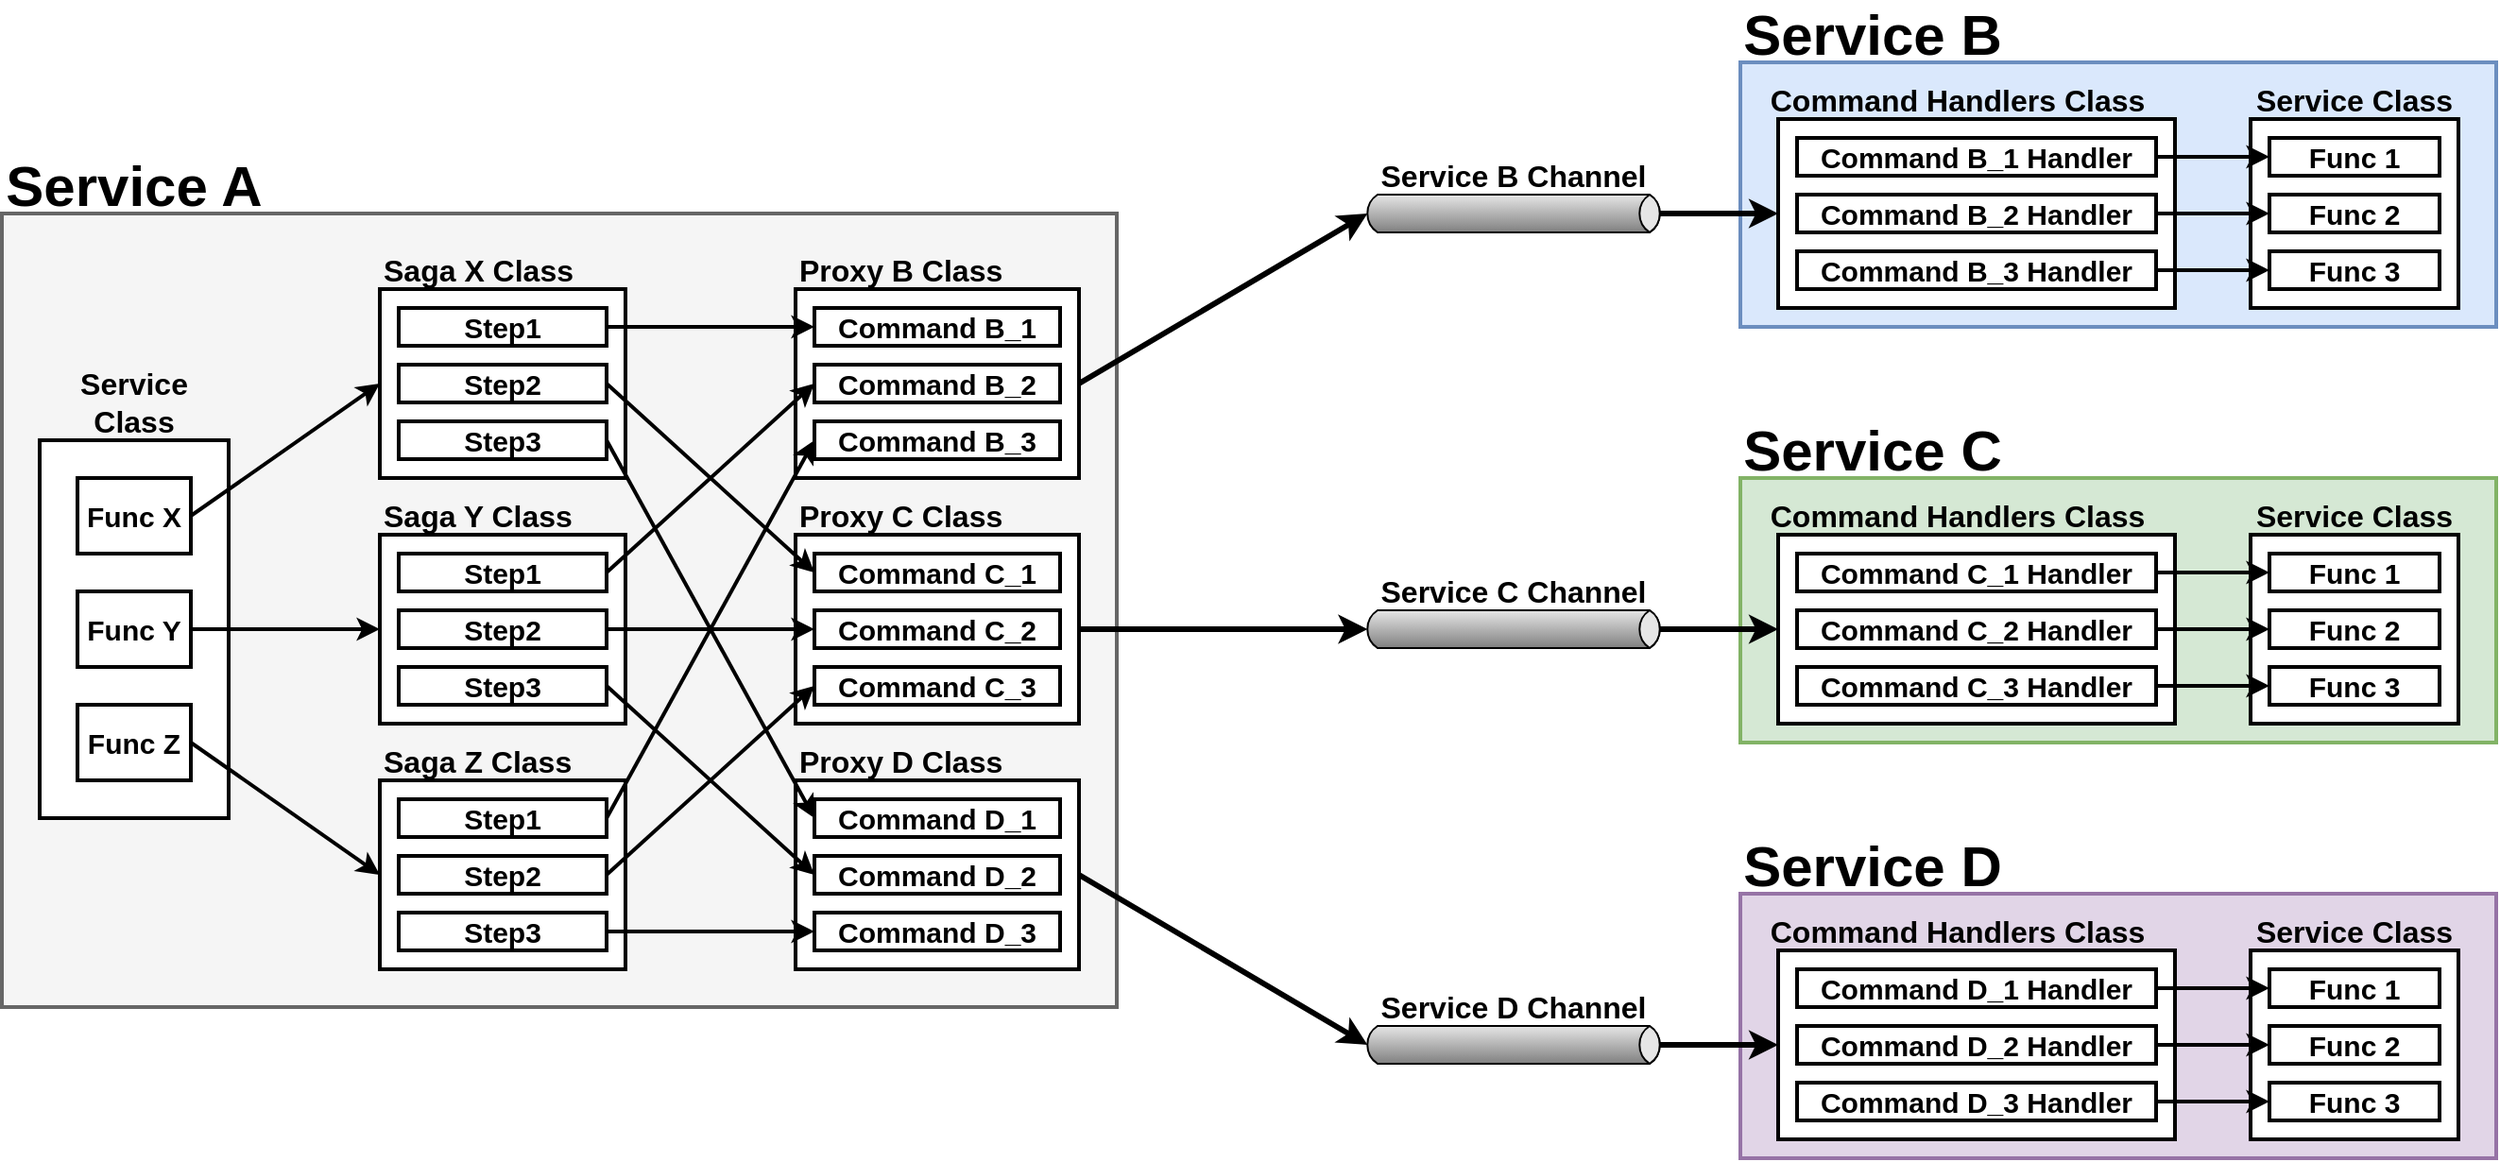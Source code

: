 <mxfile version="12.9.13" type="device"><diagram id="GZInFui61jdbsOCQoQ04" name="Page-1"><mxGraphModel dx="1302" dy="1901" grid="1" gridSize="10" guides="1" tooltips="1" connect="1" arrows="1" fold="1" page="1" pageScale="1" pageWidth="1920" pageHeight="1200" math="0" shadow="0"><root><mxCell id="0"/><mxCell id="1" parent="0"/><mxCell id="4awok9ftY_Xgayei_34J-96" value="" style="rounded=0;whiteSpace=wrap;html=1;strokeWidth=2;fillColor=#dae8fc;strokeColor=#6c8ebf;" parent="1" vertex="1"><mxGeometry x="1280" y="-20" width="400" height="140" as="geometry"/></mxCell><mxCell id="4awok9ftY_Xgayei_34J-76" value="" style="rounded=0;whiteSpace=wrap;html=1;strokeWidth=2;fillColor=#f5f5f5;strokeColor=#666666;fontColor=#333333;" parent="1" vertex="1"><mxGeometry x="360" y="60" width="590" height="420" as="geometry"/></mxCell><mxCell id="4awok9ftY_Xgayei_34J-3" value="" style="rounded=0;whiteSpace=wrap;html=1;strokeWidth=2;" parent="1" vertex="1"><mxGeometry x="380" y="180" width="100" height="200" as="geometry"/></mxCell><mxCell id="4awok9ftY_Xgayei_34J-10" value="&lt;font style=&quot;font-size: 15px&quot;&gt;&lt;b&gt;Func X&lt;/b&gt;&lt;/font&gt;" style="rounded=0;whiteSpace=wrap;html=1;strokeWidth=2;" parent="1" vertex="1"><mxGeometry x="400" y="200" width="60" height="40" as="geometry"/></mxCell><mxCell id="4awok9ftY_Xgayei_34J-11" value="&lt;font style=&quot;font-size: 15px&quot;&gt;&lt;b&gt;Func Y&lt;/b&gt;&lt;/font&gt;" style="rounded=0;whiteSpace=wrap;html=1;strokeWidth=2;" parent="1" vertex="1"><mxGeometry x="400" y="260" width="60" height="40" as="geometry"/></mxCell><mxCell id="4awok9ftY_Xgayei_34J-12" value="&lt;font style=&quot;font-size: 15px&quot;&gt;&lt;b&gt;Func Z&lt;/b&gt;&lt;/font&gt;" style="rounded=0;whiteSpace=wrap;html=1;strokeWidth=2;" parent="1" vertex="1"><mxGeometry x="400" y="320" width="60" height="40" as="geometry"/></mxCell><mxCell id="4awok9ftY_Xgayei_34J-19" value="" style="rounded=0;whiteSpace=wrap;html=1;strokeWidth=2;" parent="1" vertex="1"><mxGeometry x="560" y="100" width="130" height="100" as="geometry"/></mxCell><mxCell id="4awok9ftY_Xgayei_34J-20" value="&lt;font style=&quot;font-size: 16px&quot;&gt;&lt;b&gt;Saga X Class&lt;/b&gt;&lt;/font&gt;" style="text;html=1;strokeColor=none;fillColor=none;align=left;verticalAlign=middle;whiteSpace=wrap;rounded=0;" parent="1" vertex="1"><mxGeometry x="560" y="80" width="130" height="20" as="geometry"/></mxCell><mxCell id="4awok9ftY_Xgayei_34J-22" value="&lt;font style=&quot;font-size: 15px&quot;&gt;&lt;b&gt;Step1&lt;/b&gt;&lt;/font&gt;" style="rounded=0;whiteSpace=wrap;html=1;strokeWidth=2;" parent="1" vertex="1"><mxGeometry x="570" y="110" width="110" height="20" as="geometry"/></mxCell><mxCell id="4awok9ftY_Xgayei_34J-23" value="&lt;font style=&quot;font-size: 15px&quot;&gt;&lt;b&gt;Step2&lt;/b&gt;&lt;/font&gt;" style="rounded=0;whiteSpace=wrap;html=1;strokeWidth=2;" parent="1" vertex="1"><mxGeometry x="570" y="140" width="110" height="20" as="geometry"/></mxCell><mxCell id="4awok9ftY_Xgayei_34J-24" value="&lt;font style=&quot;font-size: 15px&quot;&gt;&lt;b&gt;Step3&lt;/b&gt;&lt;/font&gt;" style="rounded=0;whiteSpace=wrap;html=1;strokeWidth=2;" parent="1" vertex="1"><mxGeometry x="570" y="170" width="110" height="20" as="geometry"/></mxCell><mxCell id="4awok9ftY_Xgayei_34J-27" value="" style="rounded=0;whiteSpace=wrap;html=1;strokeWidth=2;" parent="1" vertex="1"><mxGeometry x="560" y="230" width="130" height="100" as="geometry"/></mxCell><mxCell id="4awok9ftY_Xgayei_34J-28" value="&lt;font style=&quot;font-size: 16px&quot;&gt;&lt;b&gt;Saga Y Class&lt;/b&gt;&lt;/font&gt;" style="text;html=1;strokeColor=none;fillColor=none;align=left;verticalAlign=middle;whiteSpace=wrap;rounded=0;" parent="1" vertex="1"><mxGeometry x="560" y="210" width="130" height="20" as="geometry"/></mxCell><mxCell id="4awok9ftY_Xgayei_34J-29" value="&lt;font style=&quot;font-size: 15px&quot;&gt;&lt;b&gt;Step1&lt;/b&gt;&lt;/font&gt;" style="rounded=0;whiteSpace=wrap;html=1;strokeWidth=2;" parent="1" vertex="1"><mxGeometry x="570" y="240" width="110" height="20" as="geometry"/></mxCell><mxCell id="4awok9ftY_Xgayei_34J-30" value="&lt;font style=&quot;font-size: 15px&quot;&gt;&lt;b&gt;Step2&lt;/b&gt;&lt;/font&gt;" style="rounded=0;whiteSpace=wrap;html=1;strokeWidth=2;" parent="1" vertex="1"><mxGeometry x="570" y="270" width="110" height="20" as="geometry"/></mxCell><mxCell id="4awok9ftY_Xgayei_34J-31" value="&lt;font style=&quot;font-size: 15px&quot;&gt;&lt;b&gt;Step3&lt;/b&gt;&lt;/font&gt;" style="rounded=0;whiteSpace=wrap;html=1;strokeWidth=2;" parent="1" vertex="1"><mxGeometry x="570" y="300" width="110" height="20" as="geometry"/></mxCell><mxCell id="4awok9ftY_Xgayei_34J-32" value="" style="rounded=0;whiteSpace=wrap;html=1;strokeWidth=2;" parent="1" vertex="1"><mxGeometry x="560" y="360" width="130" height="100" as="geometry"/></mxCell><mxCell id="4awok9ftY_Xgayei_34J-33" value="&lt;font style=&quot;font-size: 16px&quot;&gt;&lt;b&gt;Saga Z Class&lt;/b&gt;&lt;/font&gt;" style="text;html=1;strokeColor=none;fillColor=none;align=left;verticalAlign=middle;whiteSpace=wrap;rounded=0;" parent="1" vertex="1"><mxGeometry x="560" y="340" width="130" height="20" as="geometry"/></mxCell><mxCell id="4awok9ftY_Xgayei_34J-34" value="&lt;font style=&quot;font-size: 15px&quot;&gt;&lt;b&gt;Step1&lt;/b&gt;&lt;/font&gt;" style="rounded=0;whiteSpace=wrap;html=1;strokeWidth=2;" parent="1" vertex="1"><mxGeometry x="570" y="370" width="110" height="20" as="geometry"/></mxCell><mxCell id="4awok9ftY_Xgayei_34J-35" value="&lt;font style=&quot;font-size: 15px&quot;&gt;&lt;b&gt;Step2&lt;/b&gt;&lt;/font&gt;" style="rounded=0;whiteSpace=wrap;html=1;strokeWidth=2;" parent="1" vertex="1"><mxGeometry x="570" y="400" width="110" height="20" as="geometry"/></mxCell><mxCell id="4awok9ftY_Xgayei_34J-36" value="&lt;font style=&quot;font-size: 15px&quot;&gt;&lt;b&gt;Step3&lt;/b&gt;&lt;/font&gt;" style="rounded=0;whiteSpace=wrap;html=1;strokeWidth=2;" parent="1" vertex="1"><mxGeometry x="570" y="430" width="110" height="20" as="geometry"/></mxCell><mxCell id="4awok9ftY_Xgayei_34J-37" value="" style="rounded=0;whiteSpace=wrap;html=1;strokeWidth=2;" parent="1" vertex="1"><mxGeometry x="780" y="100" width="150" height="100" as="geometry"/></mxCell><mxCell id="4awok9ftY_Xgayei_34J-38" value="&lt;font style=&quot;font-size: 16px&quot;&gt;&lt;b&gt;Proxy B Class&lt;/b&gt;&lt;/font&gt;" style="text;html=1;strokeColor=none;fillColor=none;align=left;verticalAlign=middle;whiteSpace=wrap;rounded=0;" parent="1" vertex="1"><mxGeometry x="780" y="80" width="150" height="20" as="geometry"/></mxCell><mxCell id="4awok9ftY_Xgayei_34J-39" value="" style="endArrow=classic;html=1;strokeWidth=2;exitX=1;exitY=0.5;exitDx=0;exitDy=0;entryX=0;entryY=0.5;entryDx=0;entryDy=0;" parent="1" source="4awok9ftY_Xgayei_34J-10" target="4awok9ftY_Xgayei_34J-19" edge="1"><mxGeometry width="50" height="50" relative="1" as="geometry"><mxPoint x="700" y="380" as="sourcePoint"/><mxPoint x="750" y="330" as="targetPoint"/></mxGeometry></mxCell><mxCell id="4awok9ftY_Xgayei_34J-40" value="" style="endArrow=classic;html=1;exitX=1;exitY=0.5;exitDx=0;exitDy=0;strokeWidth=2;entryX=0;entryY=0.5;entryDx=0;entryDy=0;" parent="1" source="4awok9ftY_Xgayei_34J-11" target="4awok9ftY_Xgayei_34J-27" edge="1"><mxGeometry width="50" height="50" relative="1" as="geometry"><mxPoint x="930" y="380" as="sourcePoint"/><mxPoint x="490" y="330" as="targetPoint"/></mxGeometry></mxCell><mxCell id="4awok9ftY_Xgayei_34J-41" value="" style="endArrow=classic;html=1;exitX=1;exitY=0.5;exitDx=0;exitDy=0;strokeWidth=2;entryX=0;entryY=0.5;entryDx=0;entryDy=0;" parent="1" source="4awok9ftY_Xgayei_34J-12" target="4awok9ftY_Xgayei_34J-32" edge="1"><mxGeometry width="50" height="50" relative="1" as="geometry"><mxPoint x="510" y="420" as="sourcePoint"/><mxPoint x="610" y="440" as="targetPoint"/></mxGeometry></mxCell><mxCell id="4awok9ftY_Xgayei_34J-49" value="&lt;font style=&quot;font-size: 15px&quot;&gt;&lt;b&gt;Command B_1&lt;/b&gt;&lt;/font&gt;" style="rounded=0;whiteSpace=wrap;html=1;strokeWidth=2;" parent="1" vertex="1"><mxGeometry x="790" y="110" width="130" height="20" as="geometry"/></mxCell><mxCell id="4awok9ftY_Xgayei_34J-50" value="&lt;font style=&quot;font-size: 15px&quot;&gt;&lt;b&gt;Command B_2&lt;/b&gt;&lt;/font&gt;" style="rounded=0;whiteSpace=wrap;html=1;strokeWidth=2;" parent="1" vertex="1"><mxGeometry x="790" y="140" width="130" height="20" as="geometry"/></mxCell><mxCell id="4awok9ftY_Xgayei_34J-51" value="&lt;font style=&quot;font-size: 15px&quot;&gt;&lt;b&gt;Command B_3&lt;/b&gt;&lt;/font&gt;" style="rounded=0;whiteSpace=wrap;html=1;strokeWidth=2;" parent="1" vertex="1"><mxGeometry x="790" y="170" width="130" height="20" as="geometry"/></mxCell><mxCell id="4awok9ftY_Xgayei_34J-52" value="" style="rounded=0;whiteSpace=wrap;html=1;strokeWidth=2;" parent="1" vertex="1"><mxGeometry x="780" y="230" width="150" height="100" as="geometry"/></mxCell><mxCell id="4awok9ftY_Xgayei_34J-53" value="&lt;font style=&quot;font-size: 16px&quot;&gt;&lt;b&gt;Proxy C Class&lt;/b&gt;&lt;/font&gt;" style="text;html=1;strokeColor=none;fillColor=none;align=left;verticalAlign=middle;whiteSpace=wrap;rounded=0;" parent="1" vertex="1"><mxGeometry x="780" y="210" width="150" height="20" as="geometry"/></mxCell><mxCell id="4awok9ftY_Xgayei_34J-54" value="&lt;font style=&quot;font-size: 15px&quot;&gt;&lt;b&gt;Command C_1&lt;/b&gt;&lt;/font&gt;" style="rounded=0;whiteSpace=wrap;html=1;strokeWidth=2;" parent="1" vertex="1"><mxGeometry x="790" y="240" width="130" height="20" as="geometry"/></mxCell><mxCell id="4awok9ftY_Xgayei_34J-55" value="&lt;font style=&quot;font-size: 15px&quot;&gt;&lt;b&gt;Command C_2&lt;/b&gt;&lt;/font&gt;" style="rounded=0;whiteSpace=wrap;html=1;strokeWidth=2;" parent="1" vertex="1"><mxGeometry x="790" y="270" width="130" height="20" as="geometry"/></mxCell><mxCell id="4awok9ftY_Xgayei_34J-56" value="&lt;font style=&quot;font-size: 15px&quot;&gt;&lt;b&gt;Command C_3&lt;/b&gt;&lt;/font&gt;" style="rounded=0;whiteSpace=wrap;html=1;strokeWidth=2;" parent="1" vertex="1"><mxGeometry x="790" y="300" width="130" height="20" as="geometry"/></mxCell><mxCell id="4awok9ftY_Xgayei_34J-57" value="" style="rounded=0;whiteSpace=wrap;html=1;strokeWidth=2;" parent="1" vertex="1"><mxGeometry x="780" y="360" width="150" height="100" as="geometry"/></mxCell><mxCell id="4awok9ftY_Xgayei_34J-58" value="&lt;font style=&quot;font-size: 16px&quot;&gt;&lt;b&gt;Proxy D Class&lt;/b&gt;&lt;/font&gt;" style="text;html=1;strokeColor=none;fillColor=none;align=left;verticalAlign=middle;whiteSpace=wrap;rounded=0;" parent="1" vertex="1"><mxGeometry x="780" y="340" width="150" height="20" as="geometry"/></mxCell><mxCell id="4awok9ftY_Xgayei_34J-59" value="&lt;font style=&quot;font-size: 15px&quot;&gt;&lt;b&gt;Command D_1&lt;/b&gt;&lt;/font&gt;" style="rounded=0;whiteSpace=wrap;html=1;strokeWidth=2;" parent="1" vertex="1"><mxGeometry x="790" y="370" width="130" height="20" as="geometry"/></mxCell><mxCell id="4awok9ftY_Xgayei_34J-60" value="&lt;font style=&quot;font-size: 15px&quot;&gt;&lt;b&gt;Command D_2&lt;/b&gt;&lt;/font&gt;" style="rounded=0;whiteSpace=wrap;html=1;strokeWidth=2;" parent="1" vertex="1"><mxGeometry x="790" y="400" width="130" height="20" as="geometry"/></mxCell><mxCell id="4awok9ftY_Xgayei_34J-61" value="&lt;font style=&quot;font-size: 15px&quot;&gt;&lt;b&gt;Command D_3&lt;/b&gt;&lt;/font&gt;" style="rounded=0;whiteSpace=wrap;html=1;strokeWidth=2;" parent="1" vertex="1"><mxGeometry x="790" y="430" width="130" height="20" as="geometry"/></mxCell><mxCell id="4awok9ftY_Xgayei_34J-62" value="" style="endArrow=classic;html=1;strokeWidth=2;exitX=1;exitY=0.5;exitDx=0;exitDy=0;entryX=0;entryY=0.5;entryDx=0;entryDy=0;" parent="1" source="4awok9ftY_Xgayei_34J-22" target="4awok9ftY_Xgayei_34J-49" edge="1"><mxGeometry width="50" height="50" relative="1" as="geometry"><mxPoint x="700" y="380" as="sourcePoint"/><mxPoint x="750" y="330" as="targetPoint"/></mxGeometry></mxCell><mxCell id="4awok9ftY_Xgayei_34J-68" value="" style="endArrow=classic;html=1;strokeWidth=2;exitX=1;exitY=0.5;exitDx=0;exitDy=0;entryX=0;entryY=0.5;entryDx=0;entryDy=0;" parent="1" source="4awok9ftY_Xgayei_34J-23" target="4awok9ftY_Xgayei_34J-54" edge="1"><mxGeometry width="50" height="50" relative="1" as="geometry"><mxPoint x="730" y="310" as="sourcePoint"/><mxPoint x="840" y="310" as="targetPoint"/></mxGeometry></mxCell><mxCell id="4awok9ftY_Xgayei_34J-69" value="" style="endArrow=classic;html=1;strokeWidth=2;exitX=1;exitY=0.5;exitDx=0;exitDy=0;entryX=0;entryY=0.5;entryDx=0;entryDy=0;" parent="1" source="4awok9ftY_Xgayei_34J-24" target="4awok9ftY_Xgayei_34J-59" edge="1"><mxGeometry width="50" height="50" relative="1" as="geometry"><mxPoint x="710" y="560" as="sourcePoint"/><mxPoint x="820" y="660" as="targetPoint"/></mxGeometry></mxCell><mxCell id="4awok9ftY_Xgayei_34J-70" value="" style="endArrow=classic;html=1;strokeWidth=2;exitX=1;exitY=0.5;exitDx=0;exitDy=0;entryX=0;entryY=0.5;entryDx=0;entryDy=0;" parent="1" source="4awok9ftY_Xgayei_34J-29" target="4awok9ftY_Xgayei_34J-50" edge="1"><mxGeometry width="50" height="50" relative="1" as="geometry"><mxPoint x="700" y="380" as="sourcePoint"/><mxPoint x="750" y="330" as="targetPoint"/></mxGeometry></mxCell><mxCell id="4awok9ftY_Xgayei_34J-71" value="" style="endArrow=classic;html=1;strokeWidth=2;exitX=1;exitY=0.5;exitDx=0;exitDy=0;entryX=0;entryY=0.5;entryDx=0;entryDy=0;" parent="1" source="4awok9ftY_Xgayei_34J-30" target="4awok9ftY_Xgayei_34J-55" edge="1"><mxGeometry width="50" height="50" relative="1" as="geometry"><mxPoint x="700" y="380" as="sourcePoint"/><mxPoint x="750" y="330" as="targetPoint"/></mxGeometry></mxCell><mxCell id="4awok9ftY_Xgayei_34J-72" value="" style="endArrow=classic;html=1;strokeWidth=2;exitX=1;exitY=0.5;exitDx=0;exitDy=0;entryX=0;entryY=0.5;entryDx=0;entryDy=0;" parent="1" source="4awok9ftY_Xgayei_34J-31" target="4awok9ftY_Xgayei_34J-60" edge="1"><mxGeometry width="50" height="50" relative="1" as="geometry"><mxPoint x="730" y="460" as="sourcePoint"/><mxPoint x="730" y="470" as="targetPoint"/></mxGeometry></mxCell><mxCell id="4awok9ftY_Xgayei_34J-73" value="" style="endArrow=classic;html=1;strokeWidth=2;exitX=1;exitY=0.5;exitDx=0;exitDy=0;entryX=0;entryY=0.5;entryDx=0;entryDy=0;" parent="1" source="4awok9ftY_Xgayei_34J-34" target="4awok9ftY_Xgayei_34J-51" edge="1"><mxGeometry width="50" height="50" relative="1" as="geometry"><mxPoint x="700" y="380" as="sourcePoint"/><mxPoint x="750" y="330" as="targetPoint"/></mxGeometry></mxCell><mxCell id="4awok9ftY_Xgayei_34J-74" value="" style="endArrow=classic;html=1;strokeWidth=2;exitX=1;exitY=0.5;exitDx=0;exitDy=0;entryX=0;entryY=0.5;entryDx=0;entryDy=0;" parent="1" source="4awok9ftY_Xgayei_34J-35" target="4awok9ftY_Xgayei_34J-56" edge="1"><mxGeometry width="50" height="50" relative="1" as="geometry"><mxPoint x="700" y="380" as="sourcePoint"/><mxPoint x="750" y="330" as="targetPoint"/></mxGeometry></mxCell><mxCell id="4awok9ftY_Xgayei_34J-75" value="" style="endArrow=classic;html=1;strokeWidth=2;exitX=1;exitY=0.5;exitDx=0;exitDy=0;entryX=0;entryY=0.5;entryDx=0;entryDy=0;" parent="1" source="4awok9ftY_Xgayei_34J-36" target="4awok9ftY_Xgayei_34J-61" edge="1"><mxGeometry width="50" height="50" relative="1" as="geometry"><mxPoint x="700" y="380" as="sourcePoint"/><mxPoint x="750" y="330" as="targetPoint"/></mxGeometry></mxCell><mxCell id="4awok9ftY_Xgayei_34J-80" value="" style="strokeWidth=1;outlineConnect=0;dashed=0;align=center;html=1;fontSize=8;shape=mxgraph.eip.messageChannel;verticalLabelPosition=bottom;labelBackgroundColor=#ffffff;verticalAlign=top;" parent="1" vertex="1"><mxGeometry x="1080" y="50" width="160" height="20" as="geometry"/></mxCell><mxCell id="4awok9ftY_Xgayei_34J-81" value="&lt;font style=&quot;font-size: 16px&quot;&gt;&lt;b&gt;Service B Channel&lt;/b&gt;&lt;/font&gt;" style="text;html=1;strokeColor=none;fillColor=none;align=center;verticalAlign=middle;whiteSpace=wrap;rounded=0;" parent="1" vertex="1"><mxGeometry x="1080" y="30" width="160" height="20" as="geometry"/></mxCell><mxCell id="4awok9ftY_Xgayei_34J-82" value="" style="strokeWidth=1;outlineConnect=0;dashed=0;align=center;html=1;fontSize=8;shape=mxgraph.eip.messageChannel;verticalLabelPosition=bottom;labelBackgroundColor=#ffffff;verticalAlign=top;" parent="1" vertex="1"><mxGeometry x="1080" y="270" width="160" height="20" as="geometry"/></mxCell><mxCell id="4awok9ftY_Xgayei_34J-83" value="&lt;font style=&quot;font-size: 16px&quot;&gt;&lt;b&gt;Service C Channel&lt;/b&gt;&lt;/font&gt;" style="text;html=1;strokeColor=none;fillColor=none;align=center;verticalAlign=middle;whiteSpace=wrap;rounded=0;" parent="1" vertex="1"><mxGeometry x="1080" y="250" width="160" height="20" as="geometry"/></mxCell><mxCell id="4awok9ftY_Xgayei_34J-84" value="&lt;font size=&quot;1&quot;&gt;&lt;b style=&quot;font-size: 30px&quot;&gt;Service A&lt;/b&gt;&lt;/font&gt;" style="text;html=1;strokeColor=none;fillColor=none;align=center;verticalAlign=middle;whiteSpace=wrap;rounded=0;" parent="1" vertex="1"><mxGeometry x="360" y="30" width="140" height="30" as="geometry"/></mxCell><mxCell id="4awok9ftY_Xgayei_34J-85" value="" style="strokeWidth=1;outlineConnect=0;dashed=0;align=center;html=1;fontSize=8;shape=mxgraph.eip.messageChannel;verticalLabelPosition=bottom;labelBackgroundColor=#ffffff;verticalAlign=top;" parent="1" vertex="1"><mxGeometry x="1080" y="490" width="160" height="20" as="geometry"/></mxCell><mxCell id="4awok9ftY_Xgayei_34J-86" value="&lt;font style=&quot;font-size: 16px&quot;&gt;&lt;b&gt;Service D Channel&lt;/b&gt;&lt;/font&gt;" style="text;html=1;strokeColor=none;fillColor=none;align=center;verticalAlign=middle;whiteSpace=wrap;rounded=0;" parent="1" vertex="1"><mxGeometry x="1080" y="470" width="160" height="20" as="geometry"/></mxCell><mxCell id="4awok9ftY_Xgayei_34J-87" value="" style="endArrow=classic;html=1;strokeWidth=3;exitX=1;exitY=0.5;exitDx=0;exitDy=0;entryX=0;entryY=0.5;entryDx=2.7;entryDy=0;entryPerimeter=0;" parent="1" source="4awok9ftY_Xgayei_34J-37" target="4awok9ftY_Xgayei_34J-80" edge="1"><mxGeometry width="50" height="50" relative="1" as="geometry"><mxPoint x="1190" y="220" as="sourcePoint"/><mxPoint x="1240" y="170" as="targetPoint"/></mxGeometry></mxCell><mxCell id="4awok9ftY_Xgayei_34J-88" value="" style="endArrow=classic;html=1;strokeWidth=3;exitX=1;exitY=0.5;exitDx=0;exitDy=0;entryX=0;entryY=0.5;entryDx=2.7;entryDy=0;entryPerimeter=0;" parent="1" source="4awok9ftY_Xgayei_34J-52" target="4awok9ftY_Xgayei_34J-82" edge="1"><mxGeometry width="50" height="50" relative="1" as="geometry"><mxPoint x="1310" y="310" as="sourcePoint"/><mxPoint x="1402.7" y="310" as="targetPoint"/></mxGeometry></mxCell><mxCell id="4awok9ftY_Xgayei_34J-89" value="" style="endArrow=classic;html=1;strokeWidth=3;exitX=1;exitY=0.5;exitDx=0;exitDy=0;entryX=0;entryY=0.5;entryDx=2.7;entryDy=0;entryPerimeter=0;" parent="1" source="4awok9ftY_Xgayei_34J-57" target="4awok9ftY_Xgayei_34J-85" edge="1"><mxGeometry width="50" height="50" relative="1" as="geometry"><mxPoint x="1090" y="350" as="sourcePoint"/><mxPoint x="1182.7" y="350" as="targetPoint"/></mxGeometry></mxCell><mxCell id="4awok9ftY_Xgayei_34J-91" value="" style="rounded=0;whiteSpace=wrap;html=1;strokeWidth=2;" parent="1" vertex="1"><mxGeometry x="1300" y="10" width="210" height="100" as="geometry"/></mxCell><mxCell id="4awok9ftY_Xgayei_34J-92" value="&lt;font style=&quot;font-size: 15px&quot;&gt;&lt;b&gt;Command B_1 Handler&lt;/b&gt;&lt;/font&gt;" style="rounded=0;whiteSpace=wrap;html=1;strokeWidth=2;" parent="1" vertex="1"><mxGeometry x="1310" y="20" width="190" height="20" as="geometry"/></mxCell><mxCell id="4awok9ftY_Xgayei_34J-93" value="&lt;font style=&quot;font-size: 15px&quot;&gt;&lt;b&gt;Command B_2 Handler&lt;/b&gt;&lt;/font&gt;" style="rounded=0;whiteSpace=wrap;html=1;strokeWidth=2;" parent="1" vertex="1"><mxGeometry x="1310" y="50" width="190" height="20" as="geometry"/></mxCell><mxCell id="4awok9ftY_Xgayei_34J-94" value="&lt;font style=&quot;font-size: 15px&quot;&gt;&lt;b&gt;Command B_3 Handler&lt;/b&gt;&lt;/font&gt;" style="rounded=0;whiteSpace=wrap;html=1;strokeWidth=2;" parent="1" vertex="1"><mxGeometry x="1310" y="80" width="190" height="20" as="geometry"/></mxCell><mxCell id="4awok9ftY_Xgayei_34J-95" value="&lt;font style=&quot;font-size: 16px&quot;&gt;&lt;b&gt;Command Handlers Class&lt;/b&gt;&lt;/font&gt;" style="text;html=1;strokeColor=none;fillColor=none;align=center;verticalAlign=middle;whiteSpace=wrap;rounded=0;" parent="1" vertex="1"><mxGeometry x="1290" y="-10" width="210" height="20" as="geometry"/></mxCell><mxCell id="4awok9ftY_Xgayei_34J-97" value="&lt;font size=&quot;1&quot;&gt;&lt;b style=&quot;font-size: 30px&quot;&gt;Service B&lt;/b&gt;&lt;/font&gt;" style="text;html=1;strokeColor=none;fillColor=none;align=center;verticalAlign=middle;whiteSpace=wrap;rounded=0;" parent="1" vertex="1"><mxGeometry x="1280" y="-50" width="140" height="30" as="geometry"/></mxCell><mxCell id="4awok9ftY_Xgayei_34J-98" value="" style="rounded=0;whiteSpace=wrap;html=1;strokeWidth=2;" parent="1" vertex="1"><mxGeometry x="1550" y="10" width="110" height="100" as="geometry"/></mxCell><mxCell id="4awok9ftY_Xgayei_34J-99" value="&lt;font style=&quot;font-size: 16px&quot;&gt;&lt;b&gt;Service Class&lt;/b&gt;&lt;/font&gt;" style="text;html=1;strokeColor=none;fillColor=none;align=center;verticalAlign=middle;whiteSpace=wrap;rounded=0;" parent="1" vertex="1"><mxGeometry x="1550" y="-10" width="110" height="20" as="geometry"/></mxCell><mxCell id="4awok9ftY_Xgayei_34J-100" value="&lt;font style=&quot;font-size: 16px&quot;&gt;&lt;b&gt;Service&lt;br&gt;Class&lt;/b&gt;&lt;/font&gt;" style="text;html=1;strokeColor=none;fillColor=none;align=center;verticalAlign=middle;whiteSpace=wrap;rounded=0;" parent="1" vertex="1"><mxGeometry x="390" y="140" width="80" height="40" as="geometry"/></mxCell><mxCell id="4awok9ftY_Xgayei_34J-101" value="&lt;font style=&quot;font-size: 15px&quot;&gt;&lt;b&gt;Func 1&lt;/b&gt;&lt;/font&gt;" style="rounded=0;whiteSpace=wrap;html=1;strokeWidth=2;" parent="1" vertex="1"><mxGeometry x="1560" y="20" width="90" height="20" as="geometry"/></mxCell><mxCell id="4awok9ftY_Xgayei_34J-102" value="&lt;font style=&quot;font-size: 15px&quot;&gt;&lt;b&gt;Func 2&lt;/b&gt;&lt;/font&gt;" style="rounded=0;whiteSpace=wrap;html=1;strokeWidth=2;" parent="1" vertex="1"><mxGeometry x="1560" y="50" width="90" height="20" as="geometry"/></mxCell><mxCell id="4awok9ftY_Xgayei_34J-103" value="&lt;font style=&quot;font-size: 15px&quot;&gt;&lt;b&gt;Func 3&lt;/b&gt;&lt;/font&gt;" style="rounded=0;whiteSpace=wrap;html=1;strokeWidth=2;" parent="1" vertex="1"><mxGeometry x="1560" y="80" width="90" height="20" as="geometry"/></mxCell><mxCell id="4awok9ftY_Xgayei_34J-105" value="" style="rounded=0;whiteSpace=wrap;html=1;strokeWidth=2;fillColor=#d5e8d4;strokeColor=#82b366;" parent="1" vertex="1"><mxGeometry x="1280" y="200" width="400" height="140" as="geometry"/></mxCell><mxCell id="4awok9ftY_Xgayei_34J-106" value="" style="rounded=0;whiteSpace=wrap;html=1;strokeWidth=2;" parent="1" vertex="1"><mxGeometry x="1300" y="230" width="210" height="100" as="geometry"/></mxCell><mxCell id="4awok9ftY_Xgayei_34J-107" value="&lt;font style=&quot;font-size: 15px&quot;&gt;&lt;b&gt;Command C_1 Handler&lt;/b&gt;&lt;/font&gt;" style="rounded=0;whiteSpace=wrap;html=1;strokeWidth=2;" parent="1" vertex="1"><mxGeometry x="1310" y="240" width="190" height="20" as="geometry"/></mxCell><mxCell id="4awok9ftY_Xgayei_34J-108" value="&lt;font style=&quot;font-size: 15px&quot;&gt;&lt;b&gt;Command C_2 Handler&lt;/b&gt;&lt;/font&gt;" style="rounded=0;whiteSpace=wrap;html=1;strokeWidth=2;" parent="1" vertex="1"><mxGeometry x="1310" y="270" width="190" height="20" as="geometry"/></mxCell><mxCell id="4awok9ftY_Xgayei_34J-109" value="&lt;font style=&quot;font-size: 15px&quot;&gt;&lt;b&gt;Command C_3 Handler&lt;/b&gt;&lt;/font&gt;" style="rounded=0;whiteSpace=wrap;html=1;strokeWidth=2;" parent="1" vertex="1"><mxGeometry x="1310" y="300" width="190" height="20" as="geometry"/></mxCell><mxCell id="4awok9ftY_Xgayei_34J-110" value="&lt;font style=&quot;font-size: 16px&quot;&gt;&lt;b&gt;Command Handlers Class&lt;/b&gt;&lt;/font&gt;" style="text;html=1;strokeColor=none;fillColor=none;align=center;verticalAlign=middle;whiteSpace=wrap;rounded=0;" parent="1" vertex="1"><mxGeometry x="1290" y="210" width="210" height="20" as="geometry"/></mxCell><mxCell id="4awok9ftY_Xgayei_34J-111" value="&lt;font size=&quot;1&quot;&gt;&lt;b style=&quot;font-size: 30px&quot;&gt;Service C&lt;/b&gt;&lt;/font&gt;" style="text;html=1;strokeColor=none;fillColor=none;align=center;verticalAlign=middle;whiteSpace=wrap;rounded=0;" parent="1" vertex="1"><mxGeometry x="1280" y="170" width="140" height="30" as="geometry"/></mxCell><mxCell id="4awok9ftY_Xgayei_34J-112" value="" style="rounded=0;whiteSpace=wrap;html=1;strokeWidth=2;" parent="1" vertex="1"><mxGeometry x="1550" y="230" width="110" height="100" as="geometry"/></mxCell><mxCell id="4awok9ftY_Xgayei_34J-113" value="&lt;font style=&quot;font-size: 16px&quot;&gt;&lt;b&gt;Service Class&lt;/b&gt;&lt;/font&gt;" style="text;html=1;strokeColor=none;fillColor=none;align=center;verticalAlign=middle;whiteSpace=wrap;rounded=0;" parent="1" vertex="1"><mxGeometry x="1550" y="210" width="110" height="20" as="geometry"/></mxCell><mxCell id="4awok9ftY_Xgayei_34J-114" value="&lt;font style=&quot;font-size: 15px&quot;&gt;&lt;b&gt;Func 1&lt;/b&gt;&lt;/font&gt;" style="rounded=0;whiteSpace=wrap;html=1;strokeWidth=2;" parent="1" vertex="1"><mxGeometry x="1560" y="240" width="90" height="20" as="geometry"/></mxCell><mxCell id="4awok9ftY_Xgayei_34J-115" value="&lt;font style=&quot;font-size: 15px&quot;&gt;&lt;b&gt;Func 2&lt;/b&gt;&lt;/font&gt;" style="rounded=0;whiteSpace=wrap;html=1;strokeWidth=2;" parent="1" vertex="1"><mxGeometry x="1560" y="270" width="90" height="20" as="geometry"/></mxCell><mxCell id="4awok9ftY_Xgayei_34J-116" value="&lt;font style=&quot;font-size: 15px&quot;&gt;&lt;b&gt;Func 3&lt;/b&gt;&lt;/font&gt;" style="rounded=0;whiteSpace=wrap;html=1;strokeWidth=2;" parent="1" vertex="1"><mxGeometry x="1560" y="300" width="90" height="20" as="geometry"/></mxCell><mxCell id="4awok9ftY_Xgayei_34J-117" value="" style="rounded=0;whiteSpace=wrap;html=1;strokeWidth=2;fillColor=#e1d5e7;strokeColor=#9673a6;" parent="1" vertex="1"><mxGeometry x="1280" y="420" width="400" height="140" as="geometry"/></mxCell><mxCell id="4awok9ftY_Xgayei_34J-118" value="" style="rounded=0;whiteSpace=wrap;html=1;strokeWidth=2;" parent="1" vertex="1"><mxGeometry x="1300" y="450" width="210" height="100" as="geometry"/></mxCell><mxCell id="4awok9ftY_Xgayei_34J-119" value="&lt;font style=&quot;font-size: 15px&quot;&gt;&lt;b&gt;Command D_1 Handler&lt;/b&gt;&lt;/font&gt;" style="rounded=0;whiteSpace=wrap;html=1;strokeWidth=2;" parent="1" vertex="1"><mxGeometry x="1310" y="460" width="190" height="20" as="geometry"/></mxCell><mxCell id="4awok9ftY_Xgayei_34J-120" value="&lt;font style=&quot;font-size: 15px&quot;&gt;&lt;b&gt;Command D_2 Handler&lt;/b&gt;&lt;/font&gt;" style="rounded=0;whiteSpace=wrap;html=1;strokeWidth=2;" parent="1" vertex="1"><mxGeometry x="1310" y="490" width="190" height="20" as="geometry"/></mxCell><mxCell id="4awok9ftY_Xgayei_34J-121" value="&lt;font style=&quot;font-size: 15px&quot;&gt;&lt;b&gt;Command D_3 Handler&lt;/b&gt;&lt;/font&gt;" style="rounded=0;whiteSpace=wrap;html=1;strokeWidth=2;" parent="1" vertex="1"><mxGeometry x="1310" y="520" width="190" height="20" as="geometry"/></mxCell><mxCell id="4awok9ftY_Xgayei_34J-122" value="&lt;font style=&quot;font-size: 16px&quot;&gt;&lt;b&gt;Command Handlers Class&lt;/b&gt;&lt;/font&gt;" style="text;html=1;strokeColor=none;fillColor=none;align=center;verticalAlign=middle;whiteSpace=wrap;rounded=0;" parent="1" vertex="1"><mxGeometry x="1290" y="430" width="210" height="20" as="geometry"/></mxCell><mxCell id="4awok9ftY_Xgayei_34J-123" value="&lt;font size=&quot;1&quot;&gt;&lt;b style=&quot;font-size: 30px&quot;&gt;Service D&lt;/b&gt;&lt;/font&gt;" style="text;html=1;strokeColor=none;fillColor=none;align=center;verticalAlign=middle;whiteSpace=wrap;rounded=0;" parent="1" vertex="1"><mxGeometry x="1280" y="390" width="140" height="30" as="geometry"/></mxCell><mxCell id="4awok9ftY_Xgayei_34J-124" value="" style="rounded=0;whiteSpace=wrap;html=1;strokeWidth=2;" parent="1" vertex="1"><mxGeometry x="1550" y="450" width="110" height="100" as="geometry"/></mxCell><mxCell id="4awok9ftY_Xgayei_34J-125" value="&lt;font style=&quot;font-size: 16px&quot;&gt;&lt;b&gt;Service Class&lt;/b&gt;&lt;/font&gt;" style="text;html=1;strokeColor=none;fillColor=none;align=center;verticalAlign=middle;whiteSpace=wrap;rounded=0;" parent="1" vertex="1"><mxGeometry x="1550" y="430" width="110" height="20" as="geometry"/></mxCell><mxCell id="4awok9ftY_Xgayei_34J-126" value="&lt;font style=&quot;font-size: 15px&quot;&gt;&lt;b&gt;Func 1&lt;/b&gt;&lt;/font&gt;" style="rounded=0;whiteSpace=wrap;html=1;strokeWidth=2;" parent="1" vertex="1"><mxGeometry x="1560" y="460" width="90" height="20" as="geometry"/></mxCell><mxCell id="4awok9ftY_Xgayei_34J-127" value="&lt;font style=&quot;font-size: 15px&quot;&gt;&lt;b&gt;Func 2&lt;/b&gt;&lt;/font&gt;" style="rounded=0;whiteSpace=wrap;html=1;strokeWidth=2;" parent="1" vertex="1"><mxGeometry x="1560" y="490" width="90" height="20" as="geometry"/></mxCell><mxCell id="4awok9ftY_Xgayei_34J-128" value="&lt;font style=&quot;font-size: 15px&quot;&gt;&lt;b&gt;Func 3&lt;/b&gt;&lt;/font&gt;" style="rounded=0;whiteSpace=wrap;html=1;strokeWidth=2;" parent="1" vertex="1"><mxGeometry x="1560" y="520" width="90" height="20" as="geometry"/></mxCell><mxCell id="4awok9ftY_Xgayei_34J-129" value="" style="endArrow=classic;html=1;strokeWidth=2;entryX=0;entryY=0.5;entryDx=0;entryDy=0;exitX=1;exitY=0.5;exitDx=0;exitDy=0;" parent="1" source="4awok9ftY_Xgayei_34J-92" target="4awok9ftY_Xgayei_34J-101" edge="1"><mxGeometry width="50" height="50" relative="1" as="geometry"><mxPoint x="1230" y="310" as="sourcePoint"/><mxPoint x="1280" y="260" as="targetPoint"/></mxGeometry></mxCell><mxCell id="4awok9ftY_Xgayei_34J-130" value="" style="endArrow=classic;html=1;strokeWidth=2;entryX=0;entryY=0.5;entryDx=0;entryDy=0;exitX=1;exitY=0.5;exitDx=0;exitDy=0;" parent="1" source="4awok9ftY_Xgayei_34J-93" target="4awok9ftY_Xgayei_34J-102" edge="1"><mxGeometry width="50" height="50" relative="1" as="geometry"><mxPoint x="1380" y="310" as="sourcePoint"/><mxPoint x="1430" y="260" as="targetPoint"/></mxGeometry></mxCell><mxCell id="4awok9ftY_Xgayei_34J-131" value="" style="endArrow=classic;html=1;strokeWidth=2;entryX=0;entryY=0.5;entryDx=0;entryDy=0;exitX=1;exitY=0.5;exitDx=0;exitDy=0;" parent="1" source="4awok9ftY_Xgayei_34J-94" target="4awok9ftY_Xgayei_34J-103" edge="1"><mxGeometry width="50" height="50" relative="1" as="geometry"><mxPoint x="1380" y="310" as="sourcePoint"/><mxPoint x="1430" y="260" as="targetPoint"/></mxGeometry></mxCell><mxCell id="4awok9ftY_Xgayei_34J-132" value="" style="endArrow=classic;html=1;strokeWidth=2;entryX=0;entryY=0.5;entryDx=0;entryDy=0;exitX=1;exitY=0.5;exitDx=0;exitDy=0;" parent="1" source="4awok9ftY_Xgayei_34J-107" target="4awok9ftY_Xgayei_34J-114" edge="1"><mxGeometry width="50" height="50" relative="1" as="geometry"><mxPoint x="1410" y="310" as="sourcePoint"/><mxPoint x="1460" y="260" as="targetPoint"/></mxGeometry></mxCell><mxCell id="4awok9ftY_Xgayei_34J-133" value="" style="endArrow=classic;html=1;strokeWidth=2;entryX=0;entryY=0.5;entryDx=0;entryDy=0;exitX=1;exitY=0.5;exitDx=0;exitDy=0;" parent="1" source="4awok9ftY_Xgayei_34J-108" target="4awok9ftY_Xgayei_34J-115" edge="1"><mxGeometry width="50" height="50" relative="1" as="geometry"><mxPoint x="1410" y="310" as="sourcePoint"/><mxPoint x="1460" y="260" as="targetPoint"/></mxGeometry></mxCell><mxCell id="4awok9ftY_Xgayei_34J-134" value="" style="endArrow=classic;html=1;strokeWidth=2;entryX=0;entryY=0.5;entryDx=0;entryDy=0;exitX=1;exitY=0.5;exitDx=0;exitDy=0;" parent="1" source="4awok9ftY_Xgayei_34J-109" target="4awok9ftY_Xgayei_34J-116" edge="1"><mxGeometry width="50" height="50" relative="1" as="geometry"><mxPoint x="1500" y="390" as="sourcePoint"/><mxPoint x="1460" y="260" as="targetPoint"/></mxGeometry></mxCell><mxCell id="4awok9ftY_Xgayei_34J-135" value="" style="endArrow=classic;html=1;strokeWidth=2;entryX=0;entryY=0.5;entryDx=0;entryDy=0;exitX=1;exitY=0.5;exitDx=0;exitDy=0;" parent="1" source="4awok9ftY_Xgayei_34J-119" target="4awok9ftY_Xgayei_34J-126" edge="1"><mxGeometry width="50" height="50" relative="1" as="geometry"><mxPoint x="1410" y="310" as="sourcePoint"/><mxPoint x="1460" y="260" as="targetPoint"/></mxGeometry></mxCell><mxCell id="4awok9ftY_Xgayei_34J-136" value="" style="endArrow=classic;html=1;strokeWidth=2;entryX=0;entryY=0.5;entryDx=0;entryDy=0;exitX=1;exitY=0.5;exitDx=0;exitDy=0;" parent="1" source="4awok9ftY_Xgayei_34J-120" target="4awok9ftY_Xgayei_34J-127" edge="1"><mxGeometry width="50" height="50" relative="1" as="geometry"><mxPoint x="1410" y="310" as="sourcePoint"/><mxPoint x="1460" y="260" as="targetPoint"/></mxGeometry></mxCell><mxCell id="4awok9ftY_Xgayei_34J-137" value="" style="endArrow=classic;html=1;strokeWidth=2;exitX=1;exitY=0.5;exitDx=0;exitDy=0;entryX=0;entryY=0.5;entryDx=0;entryDy=0;" parent="1" source="4awok9ftY_Xgayei_34J-121" target="4awok9ftY_Xgayei_34J-128" edge="1"><mxGeometry width="50" height="50" relative="1" as="geometry"><mxPoint x="1340" y="310" as="sourcePoint"/><mxPoint x="1390" y="260" as="targetPoint"/></mxGeometry></mxCell><mxCell id="4awok9ftY_Xgayei_34J-138" value="" style="endArrow=classic;html=1;strokeWidth=3;exitX=1;exitY=0.5;exitDx=-2.7;exitDy=0;entryX=0;entryY=0.5;entryDx=0;entryDy=0;exitPerimeter=0;" parent="1" source="4awok9ftY_Xgayei_34J-82" target="4awok9ftY_Xgayei_34J-106" edge="1"><mxGeometry width="50" height="50" relative="1" as="geometry"><mxPoint x="1130" y="340" as="sourcePoint"/><mxPoint x="1222.7" y="340" as="targetPoint"/></mxGeometry></mxCell><mxCell id="4awok9ftY_Xgayei_34J-139" value="" style="endArrow=classic;html=1;strokeWidth=3;exitX=1;exitY=0.5;exitDx=-2.7;exitDy=0;entryX=0;entryY=0.5;entryDx=0;entryDy=0;exitPerimeter=0;" parent="1" source="4awok9ftY_Xgayei_34J-85" target="4awok9ftY_Xgayei_34J-118" edge="1"><mxGeometry width="50" height="50" relative="1" as="geometry"><mxPoint x="1180" y="400" as="sourcePoint"/><mxPoint x="1302.7" y="400" as="targetPoint"/></mxGeometry></mxCell><mxCell id="4awok9ftY_Xgayei_34J-140" value="" style="endArrow=classic;html=1;strokeWidth=3;exitX=1;exitY=0.5;exitDx=-2.7;exitDy=0;entryX=0;entryY=0.5;entryDx=0;entryDy=0;exitPerimeter=0;" parent="1" source="4awok9ftY_Xgayei_34J-80" target="4awok9ftY_Xgayei_34J-91" edge="1"><mxGeometry width="50" height="50" relative="1" as="geometry"><mxPoint x="1200" y="160" as="sourcePoint"/><mxPoint x="1322.7" y="160" as="targetPoint"/></mxGeometry></mxCell></root></mxGraphModel></diagram></mxfile>